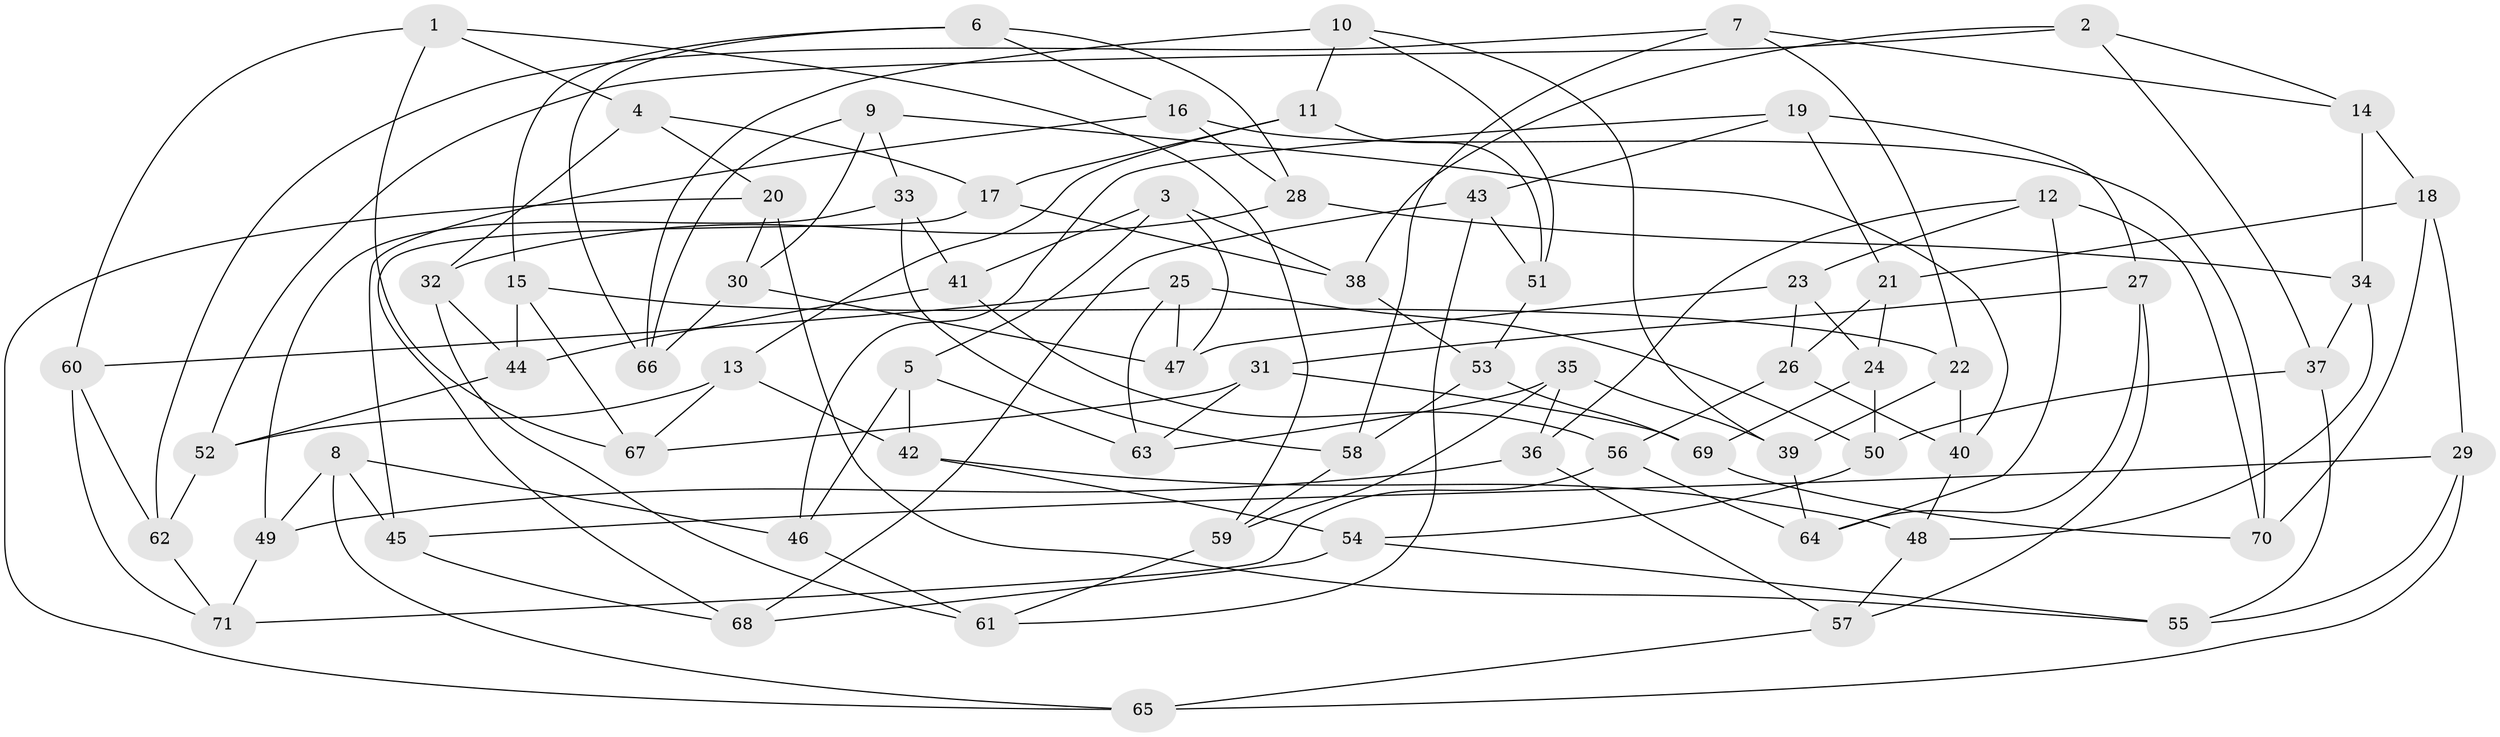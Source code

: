 // Generated by graph-tools (version 1.1) at 2025/26/03/09/25 03:26:52]
// undirected, 71 vertices, 142 edges
graph export_dot {
graph [start="1"]
  node [color=gray90,style=filled];
  1;
  2;
  3;
  4;
  5;
  6;
  7;
  8;
  9;
  10;
  11;
  12;
  13;
  14;
  15;
  16;
  17;
  18;
  19;
  20;
  21;
  22;
  23;
  24;
  25;
  26;
  27;
  28;
  29;
  30;
  31;
  32;
  33;
  34;
  35;
  36;
  37;
  38;
  39;
  40;
  41;
  42;
  43;
  44;
  45;
  46;
  47;
  48;
  49;
  50;
  51;
  52;
  53;
  54;
  55;
  56;
  57;
  58;
  59;
  60;
  61;
  62;
  63;
  64;
  65;
  66;
  67;
  68;
  69;
  70;
  71;
  1 -- 59;
  1 -- 4;
  1 -- 67;
  1 -- 60;
  2 -- 37;
  2 -- 14;
  2 -- 52;
  2 -- 38;
  3 -- 41;
  3 -- 38;
  3 -- 5;
  3 -- 47;
  4 -- 17;
  4 -- 32;
  4 -- 20;
  5 -- 63;
  5 -- 46;
  5 -- 42;
  6 -- 28;
  6 -- 15;
  6 -- 66;
  6 -- 16;
  7 -- 58;
  7 -- 22;
  7 -- 14;
  7 -- 62;
  8 -- 65;
  8 -- 46;
  8 -- 45;
  8 -- 49;
  9 -- 30;
  9 -- 33;
  9 -- 66;
  9 -- 40;
  10 -- 39;
  10 -- 51;
  10 -- 11;
  10 -- 66;
  11 -- 17;
  11 -- 51;
  11 -- 13;
  12 -- 23;
  12 -- 36;
  12 -- 64;
  12 -- 70;
  13 -- 67;
  13 -- 52;
  13 -- 42;
  14 -- 34;
  14 -- 18;
  15 -- 22;
  15 -- 67;
  15 -- 44;
  16 -- 28;
  16 -- 45;
  16 -- 70;
  17 -- 68;
  17 -- 38;
  18 -- 29;
  18 -- 70;
  18 -- 21;
  19 -- 46;
  19 -- 21;
  19 -- 27;
  19 -- 43;
  20 -- 30;
  20 -- 55;
  20 -- 65;
  21 -- 24;
  21 -- 26;
  22 -- 40;
  22 -- 39;
  23 -- 24;
  23 -- 47;
  23 -- 26;
  24 -- 69;
  24 -- 50;
  25 -- 47;
  25 -- 50;
  25 -- 60;
  25 -- 63;
  26 -- 40;
  26 -- 56;
  27 -- 57;
  27 -- 64;
  27 -- 31;
  28 -- 32;
  28 -- 34;
  29 -- 55;
  29 -- 65;
  29 -- 45;
  30 -- 47;
  30 -- 66;
  31 -- 67;
  31 -- 69;
  31 -- 63;
  32 -- 44;
  32 -- 61;
  33 -- 49;
  33 -- 41;
  33 -- 58;
  34 -- 37;
  34 -- 48;
  35 -- 36;
  35 -- 59;
  35 -- 39;
  35 -- 63;
  36 -- 49;
  36 -- 57;
  37 -- 55;
  37 -- 50;
  38 -- 53;
  39 -- 64;
  40 -- 48;
  41 -- 56;
  41 -- 44;
  42 -- 48;
  42 -- 54;
  43 -- 51;
  43 -- 61;
  43 -- 68;
  44 -- 52;
  45 -- 68;
  46 -- 61;
  48 -- 57;
  49 -- 71;
  50 -- 54;
  51 -- 53;
  52 -- 62;
  53 -- 69;
  53 -- 58;
  54 -- 68;
  54 -- 55;
  56 -- 71;
  56 -- 64;
  57 -- 65;
  58 -- 59;
  59 -- 61;
  60 -- 71;
  60 -- 62;
  62 -- 71;
  69 -- 70;
}
